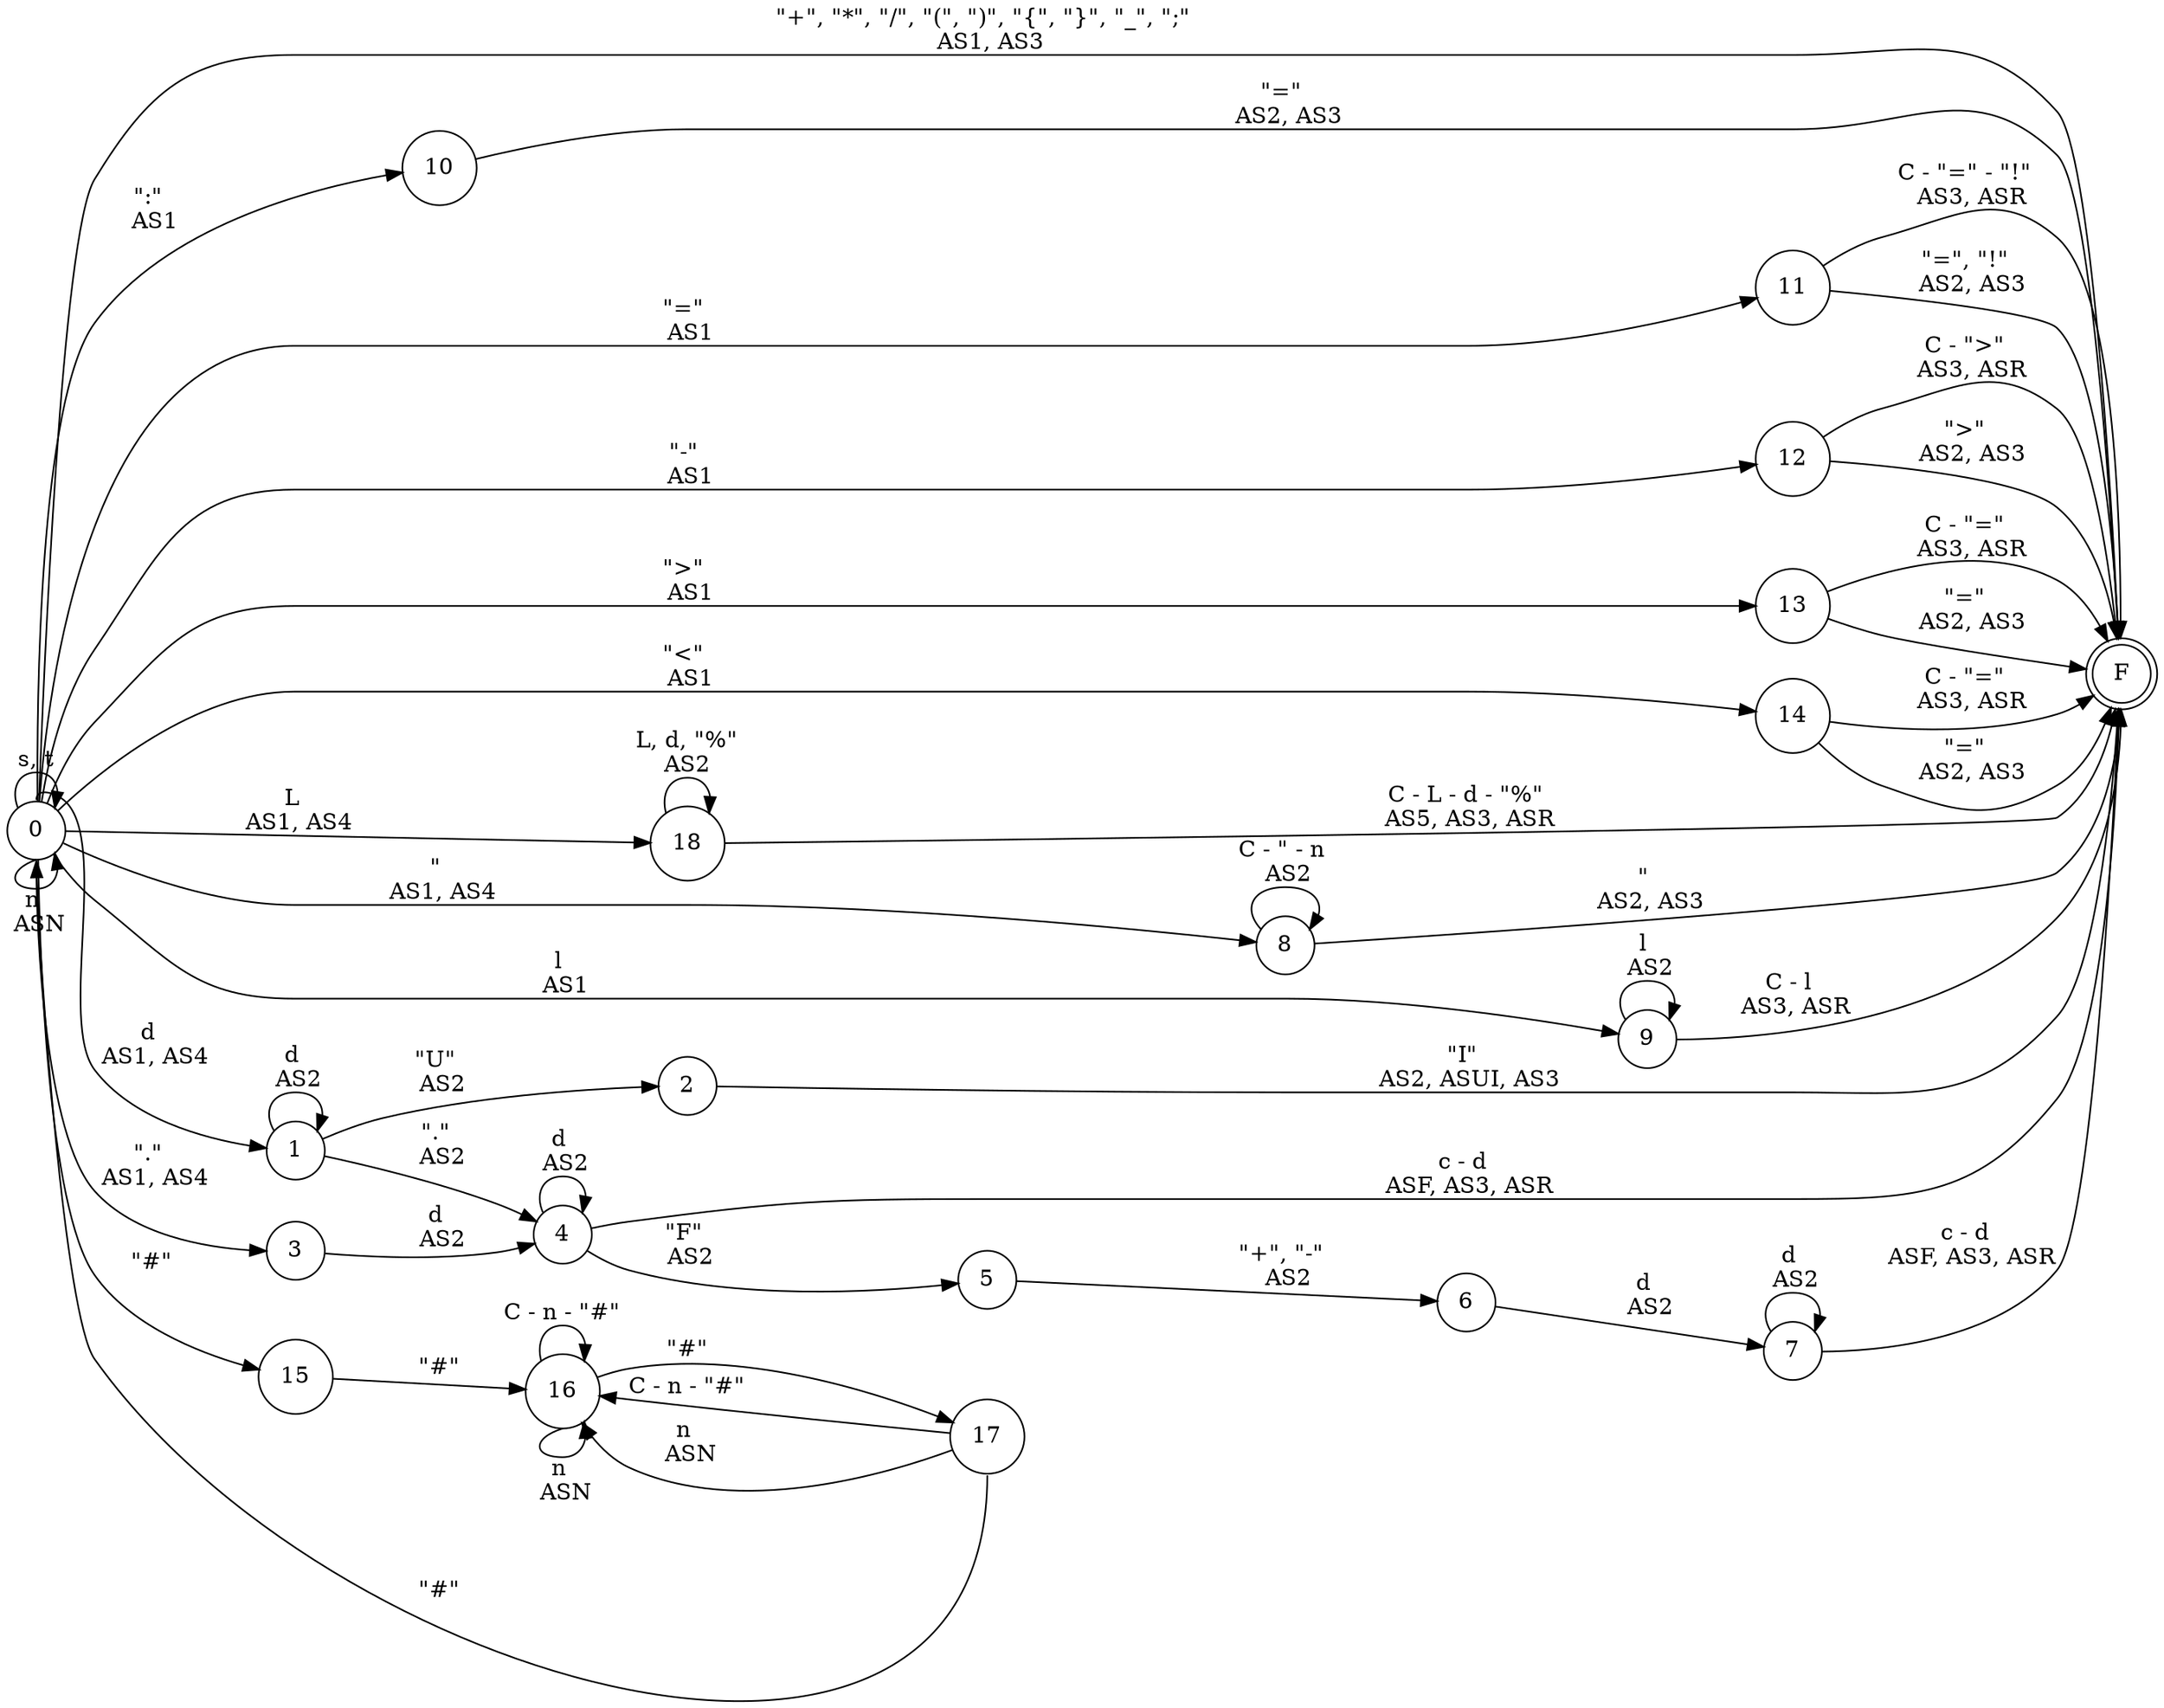 digraph DFA {
    // Layout.
    rankdir = LR;
    // Estados normales.
    node [shape = circle;];
    // Estado de aceptación.
    F [shape = doublecircle;];
    
    0 -> 0 [label = "n \n ASN"; tailport = s;];
    0 -> 0 [label = "s, t";];
    0 -> 10 [label = "\":\" \n AS1";];
    0 -> 11 [label = "\"=\" \n AS1";];
    0 -> 12 [label = "\"-\" \n AS1";];
    0 -> 13 [label = "\">\" \n AS1";];
    0 -> 14 [label = "\"<\" \n AS1";];
    0 -> 15 [label = "\"#\"";];
    0 -> 18 [label = "L \n AS1, AS4";];
    0 -> 1 [label = "d \n AS1, AS4"; tailport = n;];
    0 -> 3 [label = "\".\" \n AS1, AS4"; tailport = s;];
    0 -> 8 [label = "\" \n AS1, AS4";];
    0 -> 9 [label = "l \n AS1";];
    0 -> F [label = "\"+\", \"*\", \"/\", \"(\", \")\", \"{\", \"}\", \"_\", \";\" \n AS1, AS3";];
    1 -> 1 [label = "d \n AS2";];
    1 -> 2 [label = "\"U\" \n AS2";];
    1 -> 4 [label = "\".\" \n AS2";];
    2 -> F [label = "\"I\" \n AS2, ASUI, AS3";];
    3 -> 4 [label = "d \n AS2";];
    4 -> 4 [label = "d \n AS2";];
    4 -> 5 [label = "\"F\" \n AS2";];
    4 -> F [label = "c - d \n ASF, AS3, ASR";];
    5 -> 6 [label = "\"+\", \"-\" \n AS2";];
    6 -> 7 [label = "d \n AS2";];
    7 -> 7 [label = "d \n AS2";];
    7 -> F [label = "c - d \n ASF, AS3, ASR";];
    8 -> 8 [label = "C - \" - n \n AS2";];
    8 -> F [label = "\" \n AS2, AS3";];
    9 -> 9 [label = "l \n AS2";];
    9 -> F [label = "C - l \n AS3, ASR";];
    10 -> F [label = "\"=\" \n AS2, AS3";];
    11 -> F [label = "C - \"=\" - \"!\" \n AS3, ASR";];
    11 -> F [label = "\"=\", \"!\" \n AS2, AS3";];
    12 -> F [label = "C - \">\" \n AS3, ASR";];
    12 -> F [label = "\">\" \n AS2, AS3";];
    13 -> F [label = "C - \"=\" \n AS3, ASR";];
    13 -> F [label = "\"=\" \n AS2, AS3";];
    14 -> F [label = "C - \"=\" \n AS3, ASR";];
    14 -> F [label = "\"=\" \n AS2, AS3";];
    15 -> 16 [label = "\"#\"";];
    16 -> 16 [label = "C - n - \"#\"";];
    16 -> 16 [label = "n \n ASN"; tailport = s;];
    16 -> 17 [label = "\"#\"";];
    17 -> 0 [label = "\"#\""; headport = s; tailport = s;];
    17 -> 16 [label = "C - n - \"#\"";];
    17 -> 16 [label = "n \n ASN";];
    18 -> 18 [label = "L, d, \"%\"\nAS2";];
    18 -> F [label = "C - L - d - \"%\"\n AS5, AS3, ASR";];
}